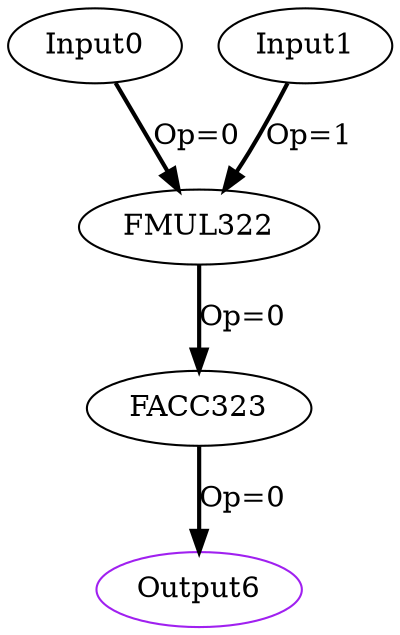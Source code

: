 Digraph G {
Input0[opcode = "Input", ref_name="kernel_3mm_0_0", size="1280", offset="0,0", pattern="4,20,-76,18,4,16", color = black];
Input1[opcode = "Input", ref_name="kernel_3mm_0_1", size="1440", offset="0,0", pattern="72,20,-1364,18,-1436,16", color = black];
FMUL322[opcode = "FMUL32", color = black];
FACC323[opcode = "FACC32", acc_params="0,20,1,1", acc_first=1, color = black];
Output6[opcode = "Output", ref_name="kernel_3mm_0_2", size="1152", offset="0,0", pattern="0,20,4,18,4,16", color = purple];
Input0 -> FMUL322[color = black, style = bold, operand = 0, label = "Op=0"];
Input1 -> FMUL322[color = black, style = bold, operand = 1, label = "Op=1"];
FMUL322 -> FACC323[color = black, style = bold, operand = 0, label = "Op=0"];
FACC323 -> Output6[color = black, style = bold, operand = 0, label = "Op=0"];
}
